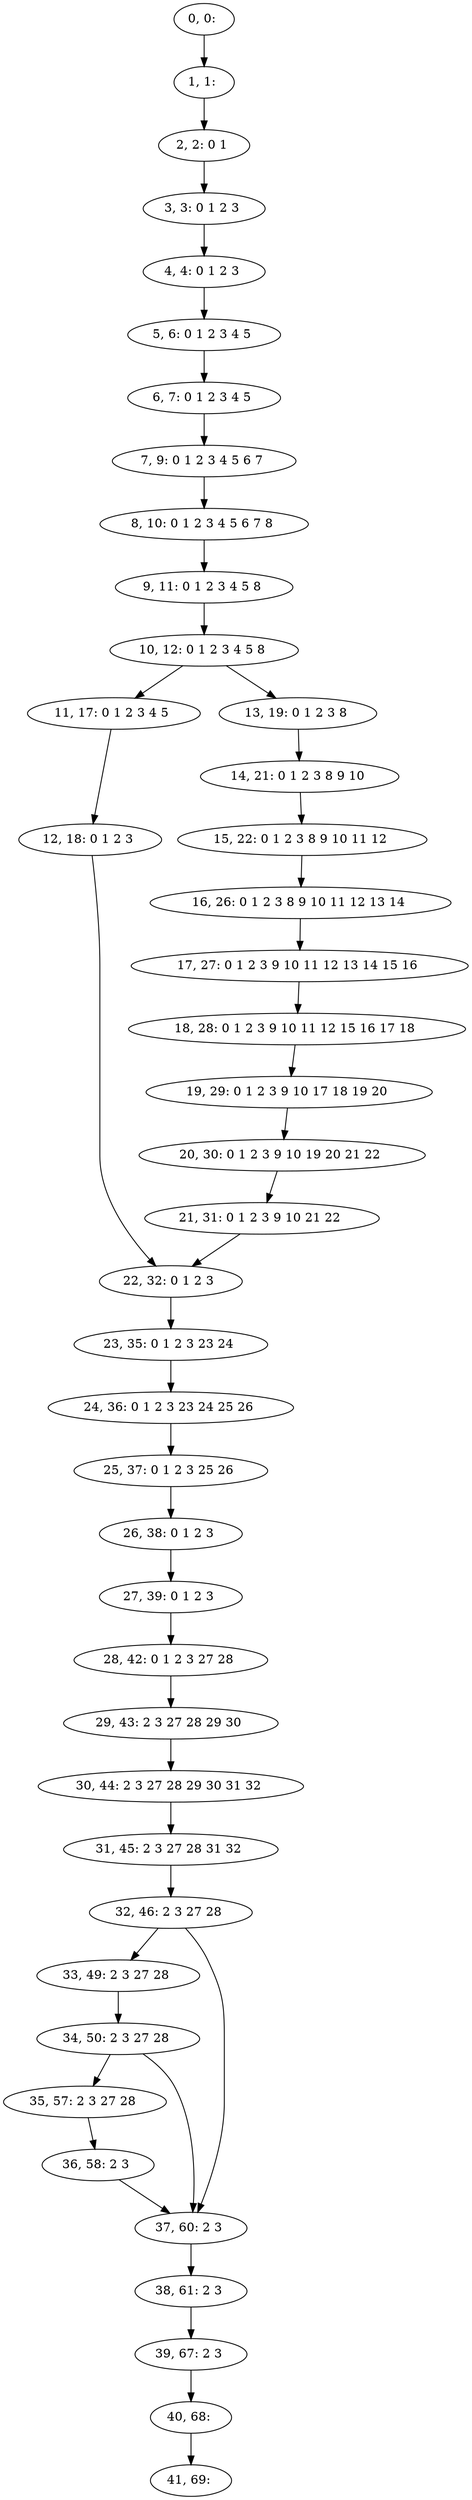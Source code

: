 digraph G {
0[label="0, 0: "];
1[label="1, 1: "];
2[label="2, 2: 0 1 "];
3[label="3, 3: 0 1 2 3 "];
4[label="4, 4: 0 1 2 3 "];
5[label="5, 6: 0 1 2 3 4 5 "];
6[label="6, 7: 0 1 2 3 4 5 "];
7[label="7, 9: 0 1 2 3 4 5 6 7 "];
8[label="8, 10: 0 1 2 3 4 5 6 7 8 "];
9[label="9, 11: 0 1 2 3 4 5 8 "];
10[label="10, 12: 0 1 2 3 4 5 8 "];
11[label="11, 17: 0 1 2 3 4 5 "];
12[label="12, 18: 0 1 2 3 "];
13[label="13, 19: 0 1 2 3 8 "];
14[label="14, 21: 0 1 2 3 8 9 10 "];
15[label="15, 22: 0 1 2 3 8 9 10 11 12 "];
16[label="16, 26: 0 1 2 3 8 9 10 11 12 13 14 "];
17[label="17, 27: 0 1 2 3 9 10 11 12 13 14 15 16 "];
18[label="18, 28: 0 1 2 3 9 10 11 12 15 16 17 18 "];
19[label="19, 29: 0 1 2 3 9 10 17 18 19 20 "];
20[label="20, 30: 0 1 2 3 9 10 19 20 21 22 "];
21[label="21, 31: 0 1 2 3 9 10 21 22 "];
22[label="22, 32: 0 1 2 3 "];
23[label="23, 35: 0 1 2 3 23 24 "];
24[label="24, 36: 0 1 2 3 23 24 25 26 "];
25[label="25, 37: 0 1 2 3 25 26 "];
26[label="26, 38: 0 1 2 3 "];
27[label="27, 39: 0 1 2 3 "];
28[label="28, 42: 0 1 2 3 27 28 "];
29[label="29, 43: 2 3 27 28 29 30 "];
30[label="30, 44: 2 3 27 28 29 30 31 32 "];
31[label="31, 45: 2 3 27 28 31 32 "];
32[label="32, 46: 2 3 27 28 "];
33[label="33, 49: 2 3 27 28 "];
34[label="34, 50: 2 3 27 28 "];
35[label="35, 57: 2 3 27 28 "];
36[label="36, 58: 2 3 "];
37[label="37, 60: 2 3 "];
38[label="38, 61: 2 3 "];
39[label="39, 67: 2 3 "];
40[label="40, 68: "];
41[label="41, 69: "];
0->1 ;
1->2 ;
2->3 ;
3->4 ;
4->5 ;
5->6 ;
6->7 ;
7->8 ;
8->9 ;
9->10 ;
10->11 ;
10->13 ;
11->12 ;
12->22 ;
13->14 ;
14->15 ;
15->16 ;
16->17 ;
17->18 ;
18->19 ;
19->20 ;
20->21 ;
21->22 ;
22->23 ;
23->24 ;
24->25 ;
25->26 ;
26->27 ;
27->28 ;
28->29 ;
29->30 ;
30->31 ;
31->32 ;
32->33 ;
32->37 ;
33->34 ;
34->35 ;
34->37 ;
35->36 ;
36->37 ;
37->38 ;
38->39 ;
39->40 ;
40->41 ;
}
